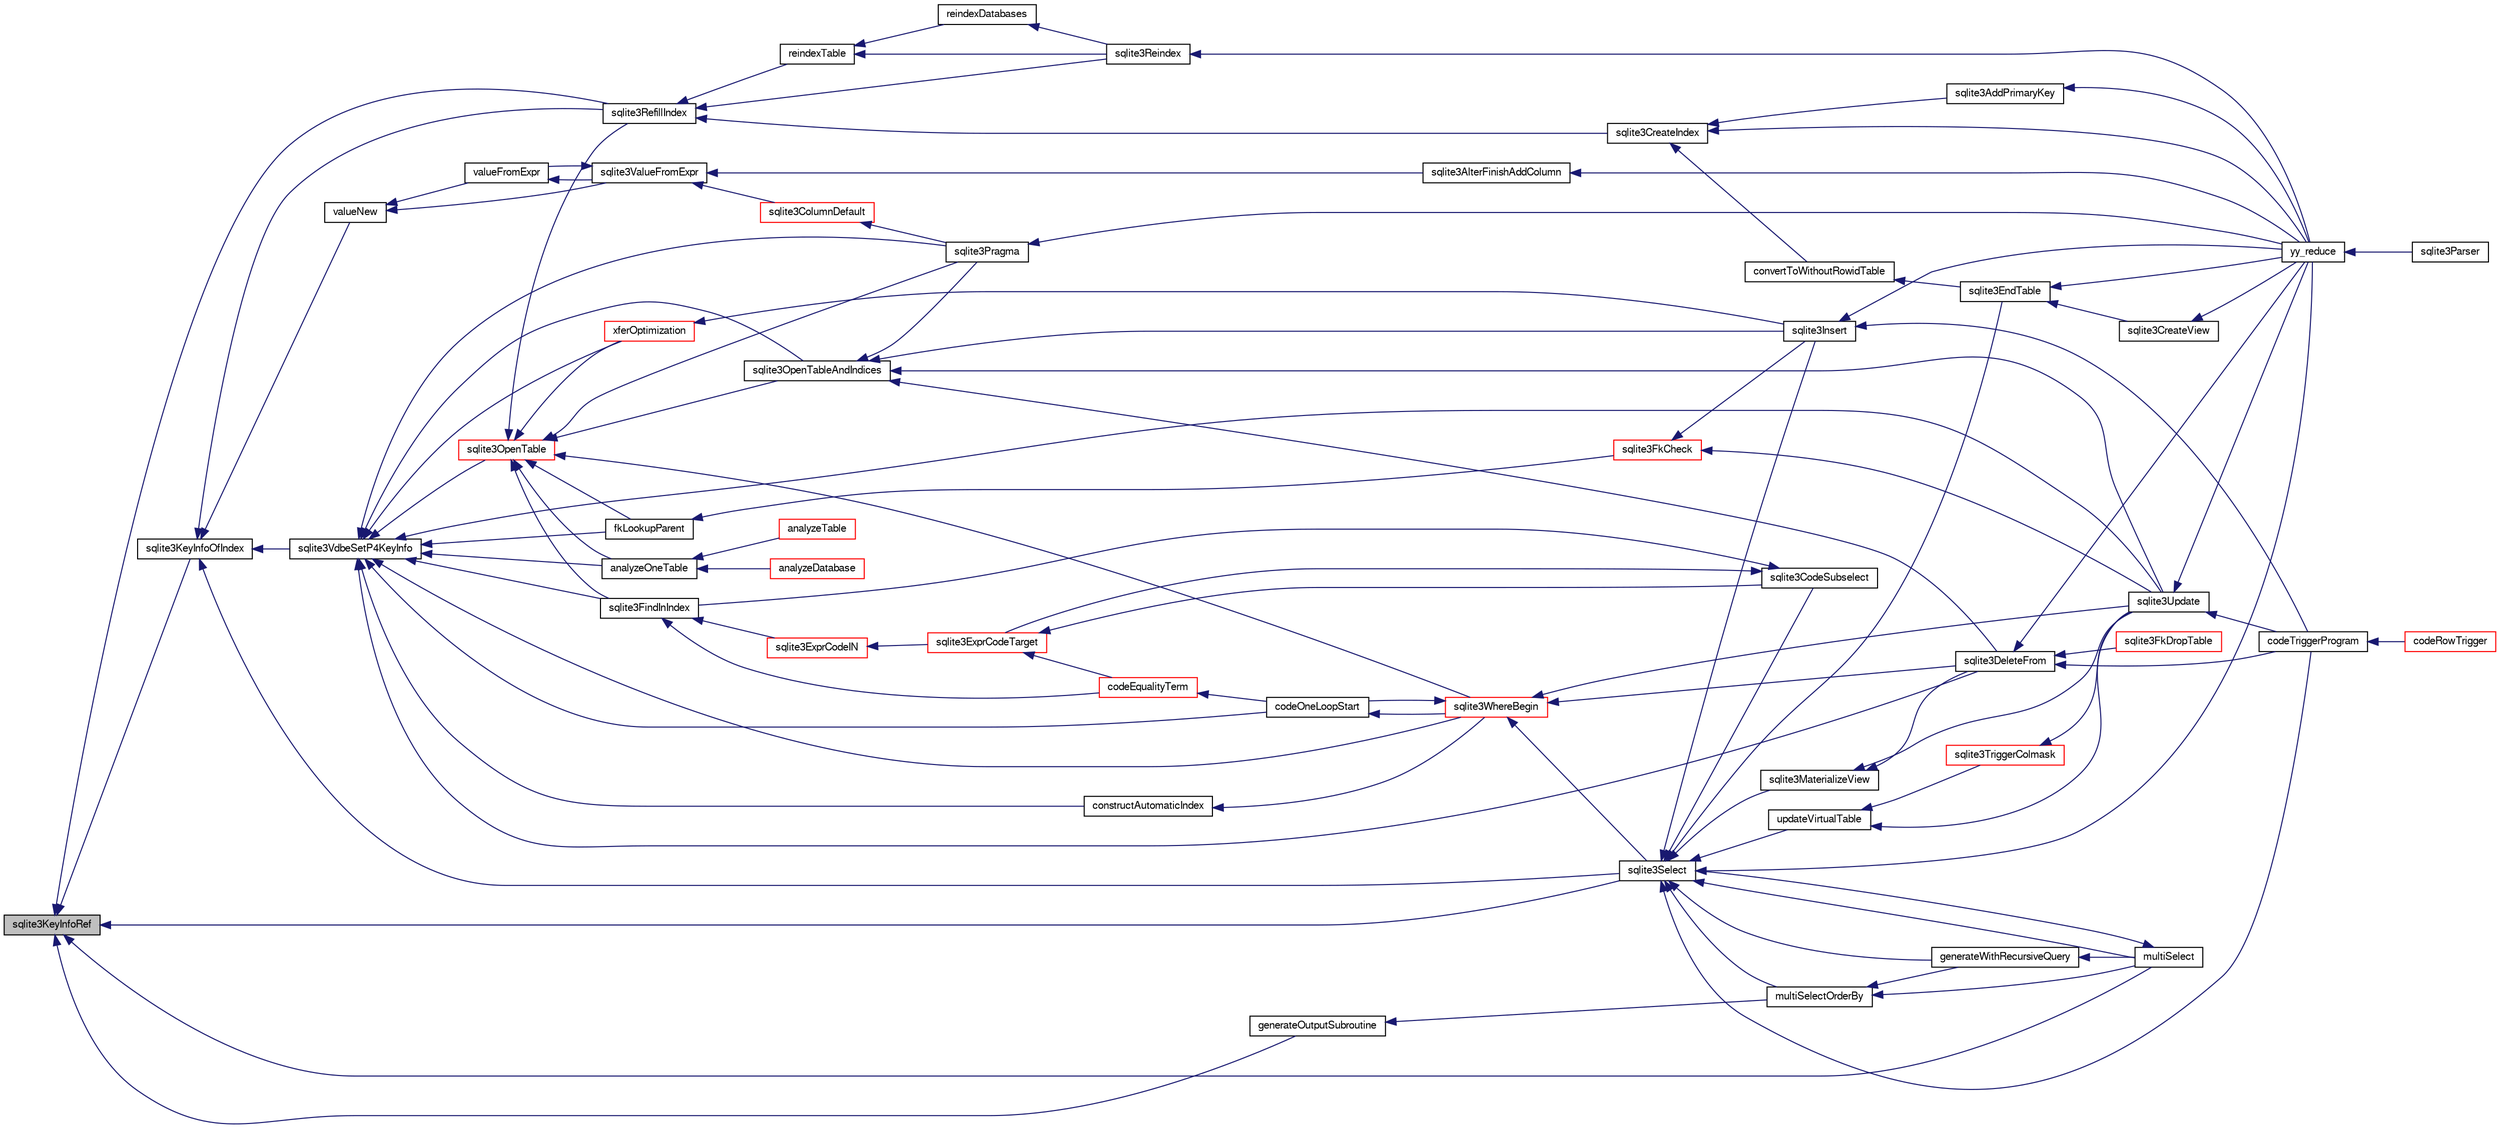 digraph "sqlite3KeyInfoRef"
{
  edge [fontname="FreeSans",fontsize="10",labelfontname="FreeSans",labelfontsize="10"];
  node [fontname="FreeSans",fontsize="10",shape=record];
  rankdir="LR";
  Node574175 [label="sqlite3KeyInfoRef",height=0.2,width=0.4,color="black", fillcolor="grey75", style="filled", fontcolor="black"];
  Node574175 -> Node574176 [dir="back",color="midnightblue",fontsize="10",style="solid",fontname="FreeSans"];
  Node574176 [label="sqlite3RefillIndex",height=0.2,width=0.4,color="black", fillcolor="white", style="filled",URL="$sqlite3_8c.html#a17be5b679d9181b961ea9ba4a18d4f80"];
  Node574176 -> Node574177 [dir="back",color="midnightblue",fontsize="10",style="solid",fontname="FreeSans"];
  Node574177 [label="sqlite3CreateIndex",height=0.2,width=0.4,color="black", fillcolor="white", style="filled",URL="$sqlite3_8c.html#a8dbe5e590ab6c58a8c45f34f7c81e825"];
  Node574177 -> Node574178 [dir="back",color="midnightblue",fontsize="10",style="solid",fontname="FreeSans"];
  Node574178 [label="sqlite3AddPrimaryKey",height=0.2,width=0.4,color="black", fillcolor="white", style="filled",URL="$sqlite3_8c.html#af2b0672c3379d2a7d927d210ae0ade62"];
  Node574178 -> Node574179 [dir="back",color="midnightblue",fontsize="10",style="solid",fontname="FreeSans"];
  Node574179 [label="yy_reduce",height=0.2,width=0.4,color="black", fillcolor="white", style="filled",URL="$sqlite3_8c.html#a7c419a9b25711c666a9a2449ef377f14"];
  Node574179 -> Node574180 [dir="back",color="midnightblue",fontsize="10",style="solid",fontname="FreeSans"];
  Node574180 [label="sqlite3Parser",height=0.2,width=0.4,color="black", fillcolor="white", style="filled",URL="$sqlite3_8c.html#a0327d71a5fabe0b6a343d78a2602e72a"];
  Node574177 -> Node574181 [dir="back",color="midnightblue",fontsize="10",style="solid",fontname="FreeSans"];
  Node574181 [label="convertToWithoutRowidTable",height=0.2,width=0.4,color="black", fillcolor="white", style="filled",URL="$sqlite3_8c.html#a0d41effc4e4a0ba740429a08f6747313"];
  Node574181 -> Node574182 [dir="back",color="midnightblue",fontsize="10",style="solid",fontname="FreeSans"];
  Node574182 [label="sqlite3EndTable",height=0.2,width=0.4,color="black", fillcolor="white", style="filled",URL="$sqlite3_8c.html#a7b5f2c66c0f0b6f819d970ca389768b0"];
  Node574182 -> Node574183 [dir="back",color="midnightblue",fontsize="10",style="solid",fontname="FreeSans"];
  Node574183 [label="sqlite3CreateView",height=0.2,width=0.4,color="black", fillcolor="white", style="filled",URL="$sqlite3_8c.html#a9d85cb00ff71dee5cd9a019503a6982e"];
  Node574183 -> Node574179 [dir="back",color="midnightblue",fontsize="10",style="solid",fontname="FreeSans"];
  Node574182 -> Node574179 [dir="back",color="midnightblue",fontsize="10",style="solid",fontname="FreeSans"];
  Node574177 -> Node574179 [dir="back",color="midnightblue",fontsize="10",style="solid",fontname="FreeSans"];
  Node574176 -> Node574184 [dir="back",color="midnightblue",fontsize="10",style="solid",fontname="FreeSans"];
  Node574184 [label="reindexTable",height=0.2,width=0.4,color="black", fillcolor="white", style="filled",URL="$sqlite3_8c.html#aaa297e36c19aa0d39c60bf95a03b04b6"];
  Node574184 -> Node574185 [dir="back",color="midnightblue",fontsize="10",style="solid",fontname="FreeSans"];
  Node574185 [label="reindexDatabases",height=0.2,width=0.4,color="black", fillcolor="white", style="filled",URL="$sqlite3_8c.html#a46f694db346b6a742a9874efff040a85"];
  Node574185 -> Node574186 [dir="back",color="midnightblue",fontsize="10",style="solid",fontname="FreeSans"];
  Node574186 [label="sqlite3Reindex",height=0.2,width=0.4,color="black", fillcolor="white", style="filled",URL="$sqlite3_8c.html#abd189e31189391e1ef114b413ff4abbf"];
  Node574186 -> Node574179 [dir="back",color="midnightblue",fontsize="10",style="solid",fontname="FreeSans"];
  Node574184 -> Node574186 [dir="back",color="midnightblue",fontsize="10",style="solid",fontname="FreeSans"];
  Node574176 -> Node574186 [dir="back",color="midnightblue",fontsize="10",style="solid",fontname="FreeSans"];
  Node574175 -> Node574187 [dir="back",color="midnightblue",fontsize="10",style="solid",fontname="FreeSans"];
  Node574187 [label="sqlite3KeyInfoOfIndex",height=0.2,width=0.4,color="black", fillcolor="white", style="filled",URL="$sqlite3_8c.html#a7b4298fb8e674075dbe680baae5f451b"];
  Node574187 -> Node574188 [dir="back",color="midnightblue",fontsize="10",style="solid",fontname="FreeSans"];
  Node574188 [label="valueNew",height=0.2,width=0.4,color="black", fillcolor="white", style="filled",URL="$sqlite3_8c.html#a8c46710c4ab586edb377b565c6ba46bf"];
  Node574188 -> Node574189 [dir="back",color="midnightblue",fontsize="10",style="solid",fontname="FreeSans"];
  Node574189 [label="valueFromExpr",height=0.2,width=0.4,color="black", fillcolor="white", style="filled",URL="$sqlite3_8c.html#a08f91b27c0189e8b5bcdea6537466b7c"];
  Node574189 -> Node574190 [dir="back",color="midnightblue",fontsize="10",style="solid",fontname="FreeSans"];
  Node574190 [label="sqlite3ValueFromExpr",height=0.2,width=0.4,color="black", fillcolor="white", style="filled",URL="$sqlite3_8c.html#af103c812684544760641a1cd4d9745df"];
  Node574190 -> Node574189 [dir="back",color="midnightblue",fontsize="10",style="solid",fontname="FreeSans"];
  Node574190 -> Node574191 [dir="back",color="midnightblue",fontsize="10",style="solid",fontname="FreeSans"];
  Node574191 [label="sqlite3AlterFinishAddColumn",height=0.2,width=0.4,color="black", fillcolor="white", style="filled",URL="$sqlite3_8c.html#a392e1e5be904b01216faae16a77c2c31"];
  Node574191 -> Node574179 [dir="back",color="midnightblue",fontsize="10",style="solid",fontname="FreeSans"];
  Node574190 -> Node574192 [dir="back",color="midnightblue",fontsize="10",style="solid",fontname="FreeSans"];
  Node574192 [label="sqlite3ColumnDefault",height=0.2,width=0.4,color="red", fillcolor="white", style="filled",URL="$sqlite3_8c.html#a59f47949957801afdf53735549eacc7d"];
  Node574192 -> Node574218 [dir="back",color="midnightblue",fontsize="10",style="solid",fontname="FreeSans"];
  Node574218 [label="sqlite3Pragma",height=0.2,width=0.4,color="black", fillcolor="white", style="filled",URL="$sqlite3_8c.html#a111391370f58f8e6a6eca51fd34d62ed"];
  Node574218 -> Node574179 [dir="back",color="midnightblue",fontsize="10",style="solid",fontname="FreeSans"];
  Node574188 -> Node574190 [dir="back",color="midnightblue",fontsize="10",style="solid",fontname="FreeSans"];
  Node574187 -> Node574258 [dir="back",color="midnightblue",fontsize="10",style="solid",fontname="FreeSans"];
  Node574258 [label="sqlite3VdbeSetP4KeyInfo",height=0.2,width=0.4,color="black", fillcolor="white", style="filled",URL="$sqlite3_8c.html#a342090b36fbf7fdace2a23b8efca030c"];
  Node574258 -> Node574197 [dir="back",color="midnightblue",fontsize="10",style="solid",fontname="FreeSans"];
  Node574197 [label="sqlite3FindInIndex",height=0.2,width=0.4,color="black", fillcolor="white", style="filled",URL="$sqlite3_8c.html#af7d8c56ab0231f44bb5f87b3fafeffb2"];
  Node574197 -> Node574198 [dir="back",color="midnightblue",fontsize="10",style="solid",fontname="FreeSans"];
  Node574198 [label="sqlite3ExprCodeIN",height=0.2,width=0.4,color="red", fillcolor="white", style="filled",URL="$sqlite3_8c.html#ad9cf4f5b5ffb90c24a4a0900c8626193"];
  Node574198 -> Node574195 [dir="back",color="midnightblue",fontsize="10",style="solid",fontname="FreeSans"];
  Node574195 [label="sqlite3ExprCodeTarget",height=0.2,width=0.4,color="red", fillcolor="white", style="filled",URL="$sqlite3_8c.html#a4f308397a0a3ed299ed31aaa1ae2a293"];
  Node574195 -> Node574196 [dir="back",color="midnightblue",fontsize="10",style="solid",fontname="FreeSans"];
  Node574196 [label="sqlite3CodeSubselect",height=0.2,width=0.4,color="black", fillcolor="white", style="filled",URL="$sqlite3_8c.html#aa69b46d2204a1d1b110107a1be12ee0c"];
  Node574196 -> Node574197 [dir="back",color="midnightblue",fontsize="10",style="solid",fontname="FreeSans"];
  Node574196 -> Node574195 [dir="back",color="midnightblue",fontsize="10",style="solid",fontname="FreeSans"];
  Node574195 -> Node574230 [dir="back",color="midnightblue",fontsize="10",style="solid",fontname="FreeSans"];
  Node574230 [label="codeEqualityTerm",height=0.2,width=0.4,color="red", fillcolor="white", style="filled",URL="$sqlite3_8c.html#ad88a57073f031452c9843e97f15acc47"];
  Node574230 -> Node574229 [dir="back",color="midnightblue",fontsize="10",style="solid",fontname="FreeSans"];
  Node574229 [label="codeOneLoopStart",height=0.2,width=0.4,color="black", fillcolor="white", style="filled",URL="$sqlite3_8c.html#aa868875120b151c169cc79139ed6e008"];
  Node574229 -> Node574220 [dir="back",color="midnightblue",fontsize="10",style="solid",fontname="FreeSans"];
  Node574220 [label="sqlite3WhereBegin",height=0.2,width=0.4,color="red", fillcolor="white", style="filled",URL="$sqlite3_8c.html#acad049f5c9a96a8118cffd5e5ce89f7c"];
  Node574220 -> Node574205 [dir="back",color="midnightblue",fontsize="10",style="solid",fontname="FreeSans"];
  Node574205 [label="sqlite3DeleteFrom",height=0.2,width=0.4,color="black", fillcolor="white", style="filled",URL="$sqlite3_8c.html#ab9b4b45349188b49eabb23f94608a091"];
  Node574205 -> Node574206 [dir="back",color="midnightblue",fontsize="10",style="solid",fontname="FreeSans"];
  Node574206 [label="sqlite3FkDropTable",height=0.2,width=0.4,color="red", fillcolor="white", style="filled",URL="$sqlite3_8c.html#a1218c6fc74e89152ceaa4760e82f5ef9"];
  Node574205 -> Node574208 [dir="back",color="midnightblue",fontsize="10",style="solid",fontname="FreeSans"];
  Node574208 [label="codeTriggerProgram",height=0.2,width=0.4,color="black", fillcolor="white", style="filled",URL="$sqlite3_8c.html#a120801f59d9281d201d2ff4b2606836e"];
  Node574208 -> Node574209 [dir="back",color="midnightblue",fontsize="10",style="solid",fontname="FreeSans"];
  Node574209 [label="codeRowTrigger",height=0.2,width=0.4,color="red", fillcolor="white", style="filled",URL="$sqlite3_8c.html#a463cea5aaaf388b560b206570a0022fc"];
  Node574205 -> Node574179 [dir="back",color="midnightblue",fontsize="10",style="solid",fontname="FreeSans"];
  Node574220 -> Node574223 [dir="back",color="midnightblue",fontsize="10",style="solid",fontname="FreeSans"];
  Node574223 [label="sqlite3Select",height=0.2,width=0.4,color="black", fillcolor="white", style="filled",URL="$sqlite3_8c.html#a2465ee8c956209ba4b272477b7c21a45"];
  Node574223 -> Node574196 [dir="back",color="midnightblue",fontsize="10",style="solid",fontname="FreeSans"];
  Node574223 -> Node574182 [dir="back",color="midnightblue",fontsize="10",style="solid",fontname="FreeSans"];
  Node574223 -> Node574224 [dir="back",color="midnightblue",fontsize="10",style="solid",fontname="FreeSans"];
  Node574224 [label="sqlite3MaterializeView",height=0.2,width=0.4,color="black", fillcolor="white", style="filled",URL="$sqlite3_8c.html#a4557984b0b75f998fb0c3f231c9b1def"];
  Node574224 -> Node574205 [dir="back",color="midnightblue",fontsize="10",style="solid",fontname="FreeSans"];
  Node574224 -> Node574213 [dir="back",color="midnightblue",fontsize="10",style="solid",fontname="FreeSans"];
  Node574213 [label="sqlite3Update",height=0.2,width=0.4,color="black", fillcolor="white", style="filled",URL="$sqlite3_8c.html#ac5aa67c46e8cc8174566fabe6809fafa"];
  Node574213 -> Node574208 [dir="back",color="midnightblue",fontsize="10",style="solid",fontname="FreeSans"];
  Node574213 -> Node574179 [dir="back",color="midnightblue",fontsize="10",style="solid",fontname="FreeSans"];
  Node574223 -> Node574215 [dir="back",color="midnightblue",fontsize="10",style="solid",fontname="FreeSans"];
  Node574215 [label="sqlite3Insert",height=0.2,width=0.4,color="black", fillcolor="white", style="filled",URL="$sqlite3_8c.html#a5b17c9c2000bae6bdff8e6be48d7dc2b"];
  Node574215 -> Node574208 [dir="back",color="midnightblue",fontsize="10",style="solid",fontname="FreeSans"];
  Node574215 -> Node574179 [dir="back",color="midnightblue",fontsize="10",style="solid",fontname="FreeSans"];
  Node574223 -> Node574225 [dir="back",color="midnightblue",fontsize="10",style="solid",fontname="FreeSans"];
  Node574225 [label="generateWithRecursiveQuery",height=0.2,width=0.4,color="black", fillcolor="white", style="filled",URL="$sqlite3_8c.html#ade2c3663fa9c3b9676507984b9483942"];
  Node574225 -> Node574226 [dir="back",color="midnightblue",fontsize="10",style="solid",fontname="FreeSans"];
  Node574226 [label="multiSelect",height=0.2,width=0.4,color="black", fillcolor="white", style="filled",URL="$sqlite3_8c.html#a6456c61f3d9b2389738753cedfa24fa7"];
  Node574226 -> Node574223 [dir="back",color="midnightblue",fontsize="10",style="solid",fontname="FreeSans"];
  Node574223 -> Node574226 [dir="back",color="midnightblue",fontsize="10",style="solid",fontname="FreeSans"];
  Node574223 -> Node574227 [dir="back",color="midnightblue",fontsize="10",style="solid",fontname="FreeSans"];
  Node574227 [label="multiSelectOrderBy",height=0.2,width=0.4,color="black", fillcolor="white", style="filled",URL="$sqlite3_8c.html#afcdb8488c6f4dfdadaf9f04bca35b808"];
  Node574227 -> Node574225 [dir="back",color="midnightblue",fontsize="10",style="solid",fontname="FreeSans"];
  Node574227 -> Node574226 [dir="back",color="midnightblue",fontsize="10",style="solid",fontname="FreeSans"];
  Node574223 -> Node574208 [dir="back",color="midnightblue",fontsize="10",style="solid",fontname="FreeSans"];
  Node574223 -> Node574228 [dir="back",color="midnightblue",fontsize="10",style="solid",fontname="FreeSans"];
  Node574228 [label="updateVirtualTable",height=0.2,width=0.4,color="black", fillcolor="white", style="filled",URL="$sqlite3_8c.html#a740220531db9293c39a2cdd7da3f74e1"];
  Node574228 -> Node574216 [dir="back",color="midnightblue",fontsize="10",style="solid",fontname="FreeSans"];
  Node574216 [label="sqlite3TriggerColmask",height=0.2,width=0.4,color="red", fillcolor="white", style="filled",URL="$sqlite3_8c.html#acace8e99e37ae5e84ea03c65e820c540"];
  Node574216 -> Node574213 [dir="back",color="midnightblue",fontsize="10",style="solid",fontname="FreeSans"];
  Node574228 -> Node574213 [dir="back",color="midnightblue",fontsize="10",style="solid",fontname="FreeSans"];
  Node574223 -> Node574179 [dir="back",color="midnightblue",fontsize="10",style="solid",fontname="FreeSans"];
  Node574220 -> Node574213 [dir="back",color="midnightblue",fontsize="10",style="solid",fontname="FreeSans"];
  Node574220 -> Node574229 [dir="back",color="midnightblue",fontsize="10",style="solid",fontname="FreeSans"];
  Node574197 -> Node574230 [dir="back",color="midnightblue",fontsize="10",style="solid",fontname="FreeSans"];
  Node574258 -> Node574254 [dir="back",color="midnightblue",fontsize="10",style="solid",fontname="FreeSans"];
  Node574254 [label="analyzeOneTable",height=0.2,width=0.4,color="black", fillcolor="white", style="filled",URL="$sqlite3_8c.html#a31d4182bf855943a5d0526dbb4987803"];
  Node574254 -> Node574255 [dir="back",color="midnightblue",fontsize="10",style="solid",fontname="FreeSans"];
  Node574255 [label="analyzeDatabase",height=0.2,width=0.4,color="red", fillcolor="white", style="filled",URL="$sqlite3_8c.html#a19f2a630f42aaa010d1b47b81f8cea18"];
  Node574254 -> Node574257 [dir="back",color="midnightblue",fontsize="10",style="solid",fontname="FreeSans"];
  Node574257 [label="analyzeTable",height=0.2,width=0.4,color="red", fillcolor="white", style="filled",URL="$sqlite3_8c.html#a85f18bcf2d42d5d6ae3033b0c49144b6"];
  Node574258 -> Node574205 [dir="back",color="midnightblue",fontsize="10",style="solid",fontname="FreeSans"];
  Node574258 -> Node574259 [dir="back",color="midnightblue",fontsize="10",style="solid",fontname="FreeSans"];
  Node574259 [label="fkLookupParent",height=0.2,width=0.4,color="black", fillcolor="white", style="filled",URL="$sqlite3_8c.html#ac7b0111b1d2e3305a38874a645a86d06"];
  Node574259 -> Node574222 [dir="back",color="midnightblue",fontsize="10",style="solid",fontname="FreeSans"];
  Node574222 [label="sqlite3FkCheck",height=0.2,width=0.4,color="red", fillcolor="white", style="filled",URL="$sqlite3_8c.html#aa38fb76c7d6f48f19772877a41703b92"];
  Node574222 -> Node574215 [dir="back",color="midnightblue",fontsize="10",style="solid",fontname="FreeSans"];
  Node574222 -> Node574213 [dir="back",color="midnightblue",fontsize="10",style="solid",fontname="FreeSans"];
  Node574258 -> Node574260 [dir="back",color="midnightblue",fontsize="10",style="solid",fontname="FreeSans"];
  Node574260 [label="sqlite3OpenTable",height=0.2,width=0.4,color="red", fillcolor="white", style="filled",URL="$sqlite3_8c.html#aa935d8de28fb95e999736ef792d5a808"];
  Node574260 -> Node574197 [dir="back",color="midnightblue",fontsize="10",style="solid",fontname="FreeSans"];
  Node574260 -> Node574254 [dir="back",color="midnightblue",fontsize="10",style="solid",fontname="FreeSans"];
  Node574260 -> Node574176 [dir="back",color="midnightblue",fontsize="10",style="solid",fontname="FreeSans"];
  Node574260 -> Node574259 [dir="back",color="midnightblue",fontsize="10",style="solid",fontname="FreeSans"];
  Node574260 -> Node574263 [dir="back",color="midnightblue",fontsize="10",style="solid",fontname="FreeSans"];
  Node574263 [label="sqlite3OpenTableAndIndices",height=0.2,width=0.4,color="black", fillcolor="white", style="filled",URL="$sqlite3_8c.html#a14aa7e8abd9fb8406812b9f90560e6ac"];
  Node574263 -> Node574205 [dir="back",color="midnightblue",fontsize="10",style="solid",fontname="FreeSans"];
  Node574263 -> Node574215 [dir="back",color="midnightblue",fontsize="10",style="solid",fontname="FreeSans"];
  Node574263 -> Node574218 [dir="back",color="midnightblue",fontsize="10",style="solid",fontname="FreeSans"];
  Node574263 -> Node574213 [dir="back",color="midnightblue",fontsize="10",style="solid",fontname="FreeSans"];
  Node574260 -> Node574264 [dir="back",color="midnightblue",fontsize="10",style="solid",fontname="FreeSans"];
  Node574264 [label="xferOptimization",height=0.2,width=0.4,color="red", fillcolor="white", style="filled",URL="$sqlite3_8c.html#ae85c90f7d064fe83f4ed930e708855d2"];
  Node574264 -> Node574215 [dir="back",color="midnightblue",fontsize="10",style="solid",fontname="FreeSans"];
  Node574260 -> Node574218 [dir="back",color="midnightblue",fontsize="10",style="solid",fontname="FreeSans"];
  Node574260 -> Node574220 [dir="back",color="midnightblue",fontsize="10",style="solid",fontname="FreeSans"];
  Node574258 -> Node574263 [dir="back",color="midnightblue",fontsize="10",style="solid",fontname="FreeSans"];
  Node574258 -> Node574264 [dir="back",color="midnightblue",fontsize="10",style="solid",fontname="FreeSans"];
  Node574258 -> Node574218 [dir="back",color="midnightblue",fontsize="10",style="solid",fontname="FreeSans"];
  Node574258 -> Node574213 [dir="back",color="midnightblue",fontsize="10",style="solid",fontname="FreeSans"];
  Node574258 -> Node574219 [dir="back",color="midnightblue",fontsize="10",style="solid",fontname="FreeSans"];
  Node574219 [label="constructAutomaticIndex",height=0.2,width=0.4,color="black", fillcolor="white", style="filled",URL="$sqlite3_8c.html#aad43d38bc718f4c8e8d0dd8f33ed526f"];
  Node574219 -> Node574220 [dir="back",color="midnightblue",fontsize="10",style="solid",fontname="FreeSans"];
  Node574258 -> Node574229 [dir="back",color="midnightblue",fontsize="10",style="solid",fontname="FreeSans"];
  Node574258 -> Node574220 [dir="back",color="midnightblue",fontsize="10",style="solid",fontname="FreeSans"];
  Node574187 -> Node574176 [dir="back",color="midnightblue",fontsize="10",style="solid",fontname="FreeSans"];
  Node574187 -> Node574223 [dir="back",color="midnightblue",fontsize="10",style="solid",fontname="FreeSans"];
  Node574175 -> Node574226 [dir="back",color="midnightblue",fontsize="10",style="solid",fontname="FreeSans"];
  Node574175 -> Node574265 [dir="back",color="midnightblue",fontsize="10",style="solid",fontname="FreeSans"];
  Node574265 [label="generateOutputSubroutine",height=0.2,width=0.4,color="black", fillcolor="white", style="filled",URL="$sqlite3_8c.html#a726cb50d2916b29ad5dc1e51f635af25"];
  Node574265 -> Node574227 [dir="back",color="midnightblue",fontsize="10",style="solid",fontname="FreeSans"];
  Node574175 -> Node574223 [dir="back",color="midnightblue",fontsize="10",style="solid",fontname="FreeSans"];
}
